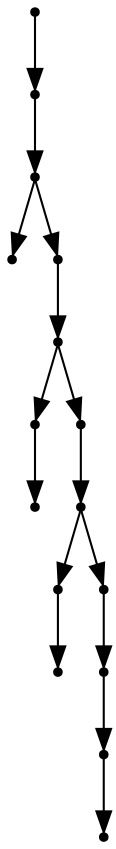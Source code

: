 digraph {
  15 [shape=point];
  14 [shape=point];
  13 [shape=point];
  0 [shape=point];
  12 [shape=point];
  11 [shape=point];
  2 [shape=point];
  1 [shape=point];
  10 [shape=point];
  9 [shape=point];
  4 [shape=point];
  3 [shape=point];
  8 [shape=point];
  7 [shape=point];
  6 [shape=point];
  5 [shape=point];
15 -> 14;
14 -> 13;
13 -> 0;
13 -> 12;
12 -> 11;
11 -> 2;
2 -> 1;
11 -> 10;
10 -> 9;
9 -> 4;
4 -> 3;
9 -> 8;
8 -> 7;
7 -> 6;
6 -> 5;
}
